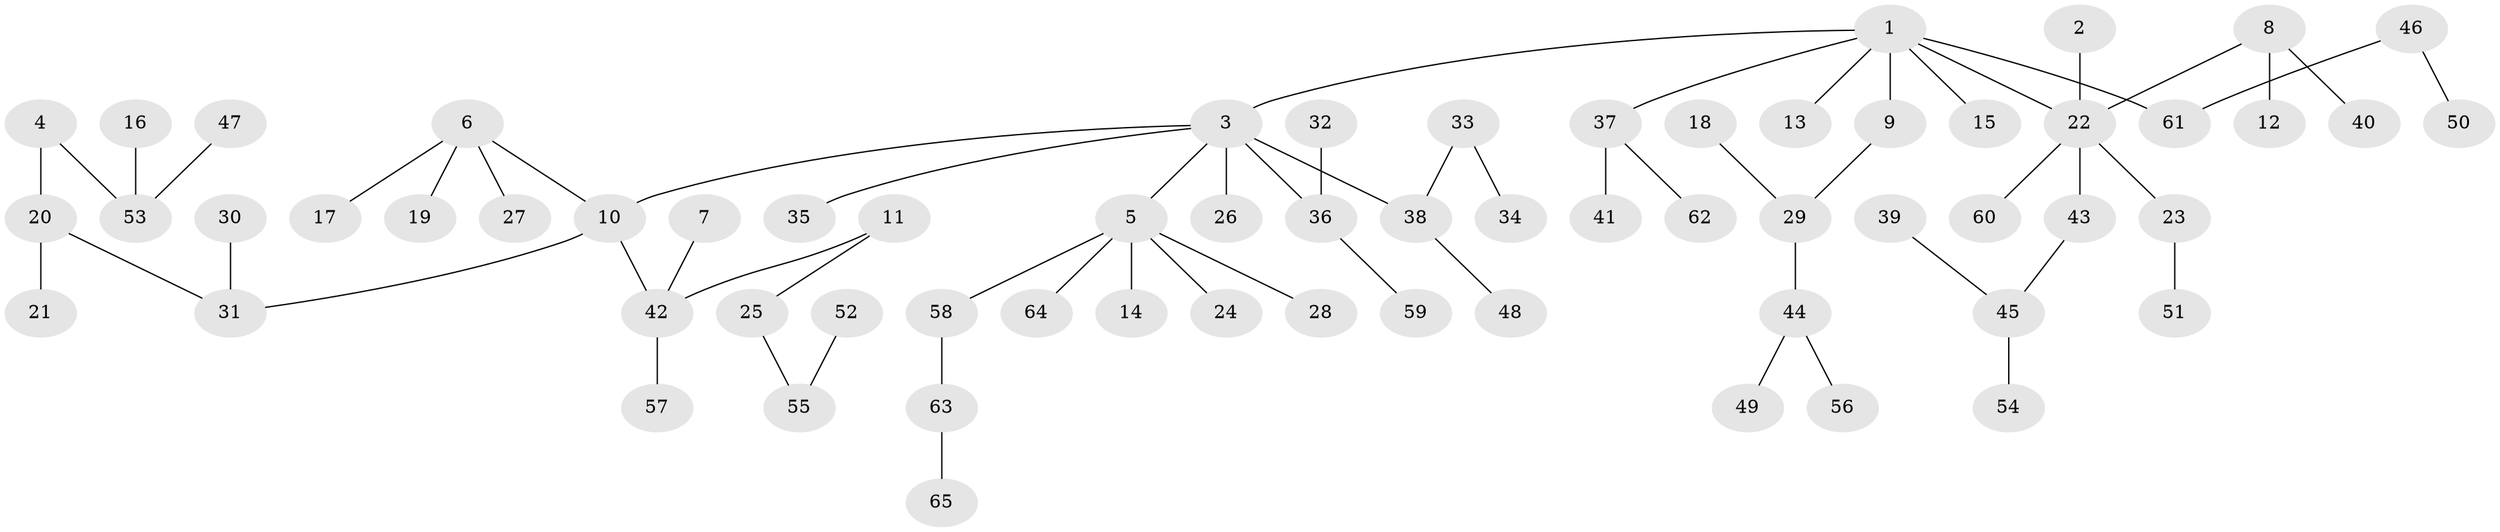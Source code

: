 // original degree distribution, {6: 0.015503875968992248, 7: 0.007751937984496124, 2: 0.27906976744186046, 1: 0.46511627906976744, 3: 0.14728682170542637, 5: 0.031007751937984496, 4: 0.05426356589147287}
// Generated by graph-tools (version 1.1) at 2025/50/03/09/25 03:50:17]
// undirected, 65 vertices, 64 edges
graph export_dot {
graph [start="1"]
  node [color=gray90,style=filled];
  1;
  2;
  3;
  4;
  5;
  6;
  7;
  8;
  9;
  10;
  11;
  12;
  13;
  14;
  15;
  16;
  17;
  18;
  19;
  20;
  21;
  22;
  23;
  24;
  25;
  26;
  27;
  28;
  29;
  30;
  31;
  32;
  33;
  34;
  35;
  36;
  37;
  38;
  39;
  40;
  41;
  42;
  43;
  44;
  45;
  46;
  47;
  48;
  49;
  50;
  51;
  52;
  53;
  54;
  55;
  56;
  57;
  58;
  59;
  60;
  61;
  62;
  63;
  64;
  65;
  1 -- 3 [weight=1.0];
  1 -- 9 [weight=1.0];
  1 -- 13 [weight=1.0];
  1 -- 15 [weight=1.0];
  1 -- 22 [weight=1.0];
  1 -- 37 [weight=1.0];
  1 -- 61 [weight=1.0];
  2 -- 22 [weight=1.0];
  3 -- 5 [weight=1.0];
  3 -- 10 [weight=1.0];
  3 -- 26 [weight=1.0];
  3 -- 35 [weight=1.0];
  3 -- 36 [weight=1.0];
  3 -- 38 [weight=1.0];
  4 -- 20 [weight=1.0];
  4 -- 53 [weight=1.0];
  5 -- 14 [weight=1.0];
  5 -- 24 [weight=1.0];
  5 -- 28 [weight=1.0];
  5 -- 58 [weight=1.0];
  5 -- 64 [weight=1.0];
  6 -- 10 [weight=1.0];
  6 -- 17 [weight=1.0];
  6 -- 19 [weight=1.0];
  6 -- 27 [weight=1.0];
  7 -- 42 [weight=1.0];
  8 -- 12 [weight=1.0];
  8 -- 22 [weight=1.0];
  8 -- 40 [weight=1.0];
  9 -- 29 [weight=1.0];
  10 -- 31 [weight=1.0];
  10 -- 42 [weight=1.0];
  11 -- 25 [weight=1.0];
  11 -- 42 [weight=1.0];
  16 -- 53 [weight=1.0];
  18 -- 29 [weight=1.0];
  20 -- 21 [weight=1.0];
  20 -- 31 [weight=1.0];
  22 -- 23 [weight=1.0];
  22 -- 43 [weight=1.0];
  22 -- 60 [weight=1.0];
  23 -- 51 [weight=1.0];
  25 -- 55 [weight=1.0];
  29 -- 44 [weight=1.0];
  30 -- 31 [weight=1.0];
  32 -- 36 [weight=1.0];
  33 -- 34 [weight=1.0];
  33 -- 38 [weight=1.0];
  36 -- 59 [weight=1.0];
  37 -- 41 [weight=1.0];
  37 -- 62 [weight=1.0];
  38 -- 48 [weight=1.0];
  39 -- 45 [weight=1.0];
  42 -- 57 [weight=1.0];
  43 -- 45 [weight=1.0];
  44 -- 49 [weight=1.0];
  44 -- 56 [weight=1.0];
  45 -- 54 [weight=1.0];
  46 -- 50 [weight=1.0];
  46 -- 61 [weight=1.0];
  47 -- 53 [weight=1.0];
  52 -- 55 [weight=1.0];
  58 -- 63 [weight=1.0];
  63 -- 65 [weight=1.0];
}

